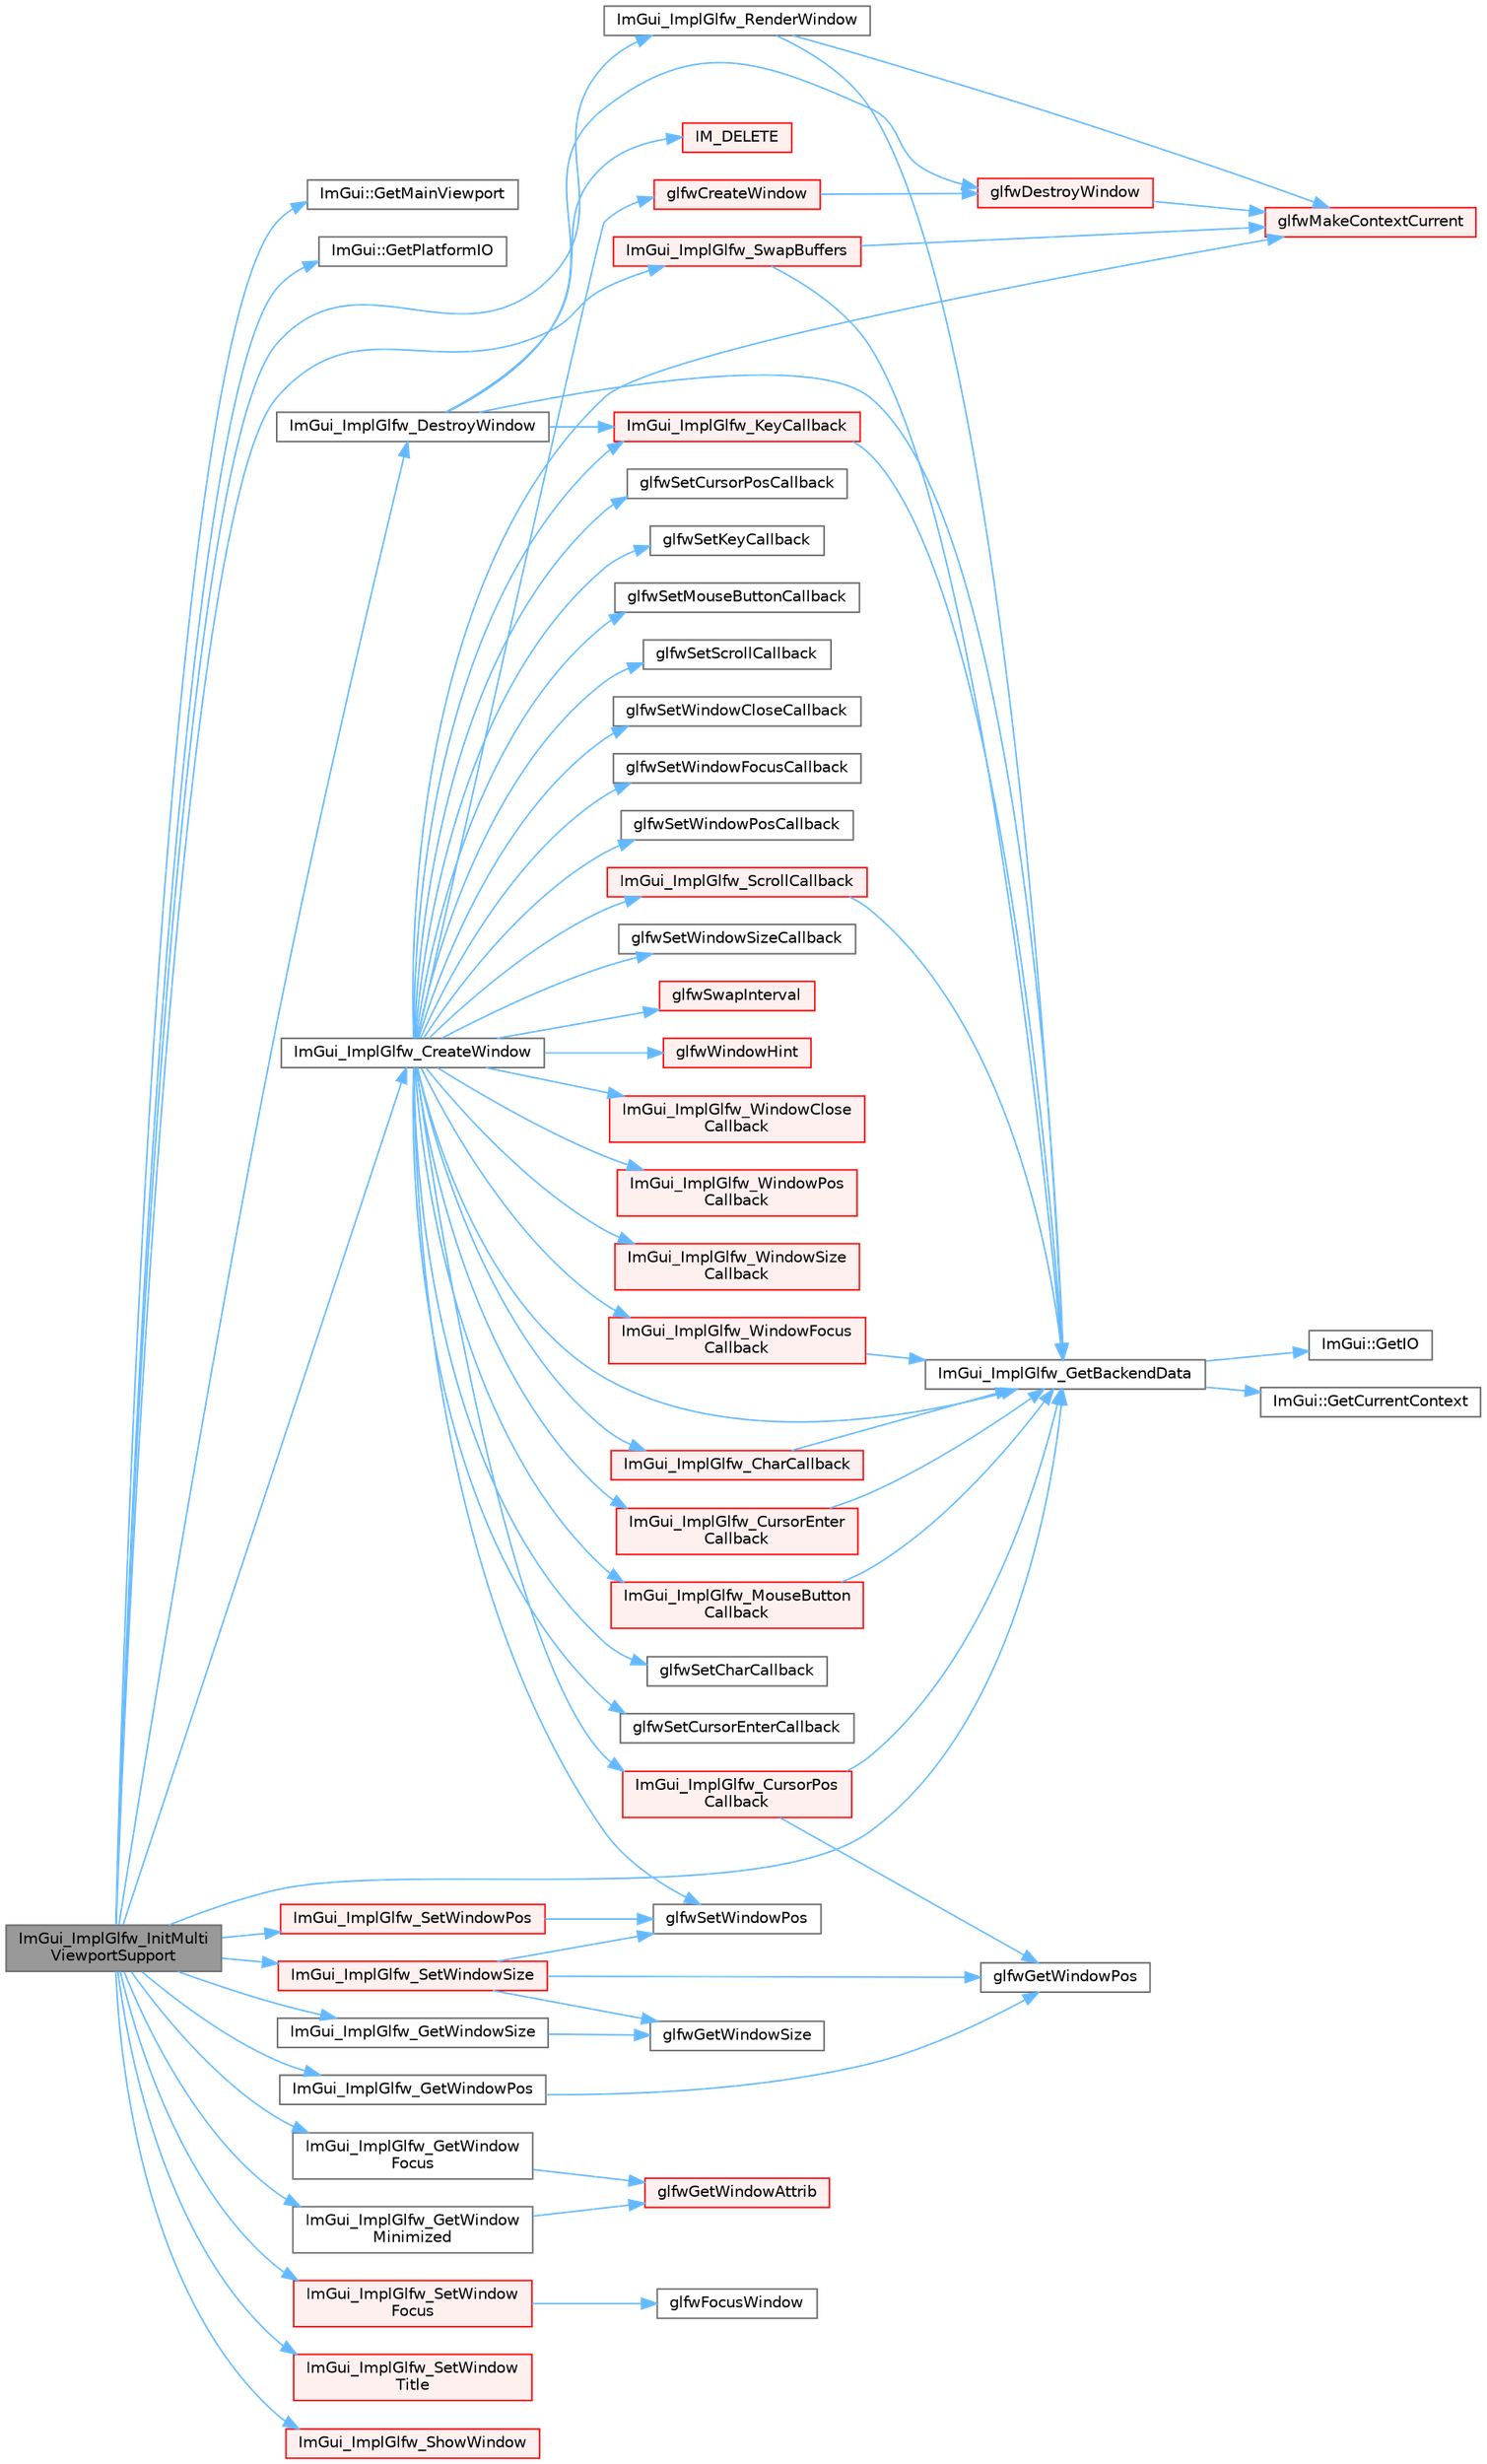 digraph "ImGui_ImplGlfw_InitMultiViewportSupport"
{
 // LATEX_PDF_SIZE
  bgcolor="transparent";
  edge [fontname=Helvetica,fontsize=10,labelfontname=Helvetica,labelfontsize=10];
  node [fontname=Helvetica,fontsize=10,shape=box,height=0.2,width=0.4];
  rankdir="LR";
  Node1 [id="Node000001",label="ImGui_ImplGlfw_InitMulti\lViewportSupport",height=0.2,width=0.4,color="gray40", fillcolor="grey60", style="filled", fontcolor="black",tooltip=" "];
  Node1 -> Node2 [id="edge1_Node000001_Node000002",color="steelblue1",style="solid",tooltip=" "];
  Node2 [id="Node000002",label="ImGui::GetMainViewport",height=0.2,width=0.4,color="grey40", fillcolor="white", style="filled",URL="$namespace_im_gui.html#a7bf620af1d66ee7d7b06701894d23e60",tooltip=" "];
  Node1 -> Node3 [id="edge2_Node000001_Node000003",color="steelblue1",style="solid",tooltip=" "];
  Node3 [id="Node000003",label="ImGui::GetPlatformIO",height=0.2,width=0.4,color="grey40", fillcolor="white", style="filled",URL="$namespace_im_gui.html#a3edc2b6129cbf1e8d247c6d03c344065",tooltip=" "];
  Node1 -> Node4 [id="edge3_Node000001_Node000004",color="steelblue1",style="solid",tooltip=" "];
  Node4 [id="Node000004",label="ImGui_ImplGlfw_CreateWindow",height=0.2,width=0.4,color="grey40", fillcolor="white", style="filled",URL="$imgui__impl__glfw_8cpp.html#a99d0a8bd036902b5e3be1d7a62a9faa3",tooltip=" "];
  Node4 -> Node5 [id="edge4_Node000004_Node000005",color="steelblue1",style="solid",tooltip=" "];
  Node5 [id="Node000005",label="glfwCreateWindow",height=0.2,width=0.4,color="red", fillcolor="#FFF0F0", style="filled",URL="$group__window.html#gaaccd00fafe81e2db94e8cdf55721e055",tooltip="Creates a window and its associated context."];
  Node5 -> Node14 [id="edge5_Node000005_Node000014",color="steelblue1",style="solid",tooltip=" "];
  Node14 [id="Node000014",label="glfwDestroyWindow",height=0.2,width=0.4,color="red", fillcolor="#FFF0F0", style="filled",URL="$group__window.html#ga806747476b7247d292be3711c323ea10",tooltip="Destroys the specified window and its context."];
  Node14 -> Node16 [id="edge6_Node000014_Node000016",color="steelblue1",style="solid",tooltip=" "];
  Node16 [id="Node000016",label="glfwMakeContextCurrent",height=0.2,width=0.4,color="red", fillcolor="#FFF0F0", style="filled",URL="$group__context.html#gafd76c93e15ec8b0b90506a9936a46185",tooltip="Makes the context of the specified window current for the calling thread."];
  Node4 -> Node16 [id="edge7_Node000004_Node000016",color="steelblue1",style="solid",tooltip=" "];
  Node4 -> Node17 [id="edge8_Node000004_Node000017",color="steelblue1",style="solid",tooltip=" "];
  Node17 [id="Node000017",label="glfwSetCharCallback",height=0.2,width=0.4,color="grey40", fillcolor="white", style="filled",URL="$group__input.html#gad3d7e6e3134fa034cc1604162579585e",tooltip="Sets the Unicode character callback."];
  Node4 -> Node18 [id="edge9_Node000004_Node000018",color="steelblue1",style="solid",tooltip=" "];
  Node18 [id="Node000018",label="glfwSetCursorEnterCallback",height=0.2,width=0.4,color="grey40", fillcolor="white", style="filled",URL="$group__input.html#gacdb3490e374c8bc08549c6f173ffa7c2",tooltip="Sets the cursor enter/leave callback."];
  Node4 -> Node19 [id="edge10_Node000004_Node000019",color="steelblue1",style="solid",tooltip=" "];
  Node19 [id="Node000019",label="glfwSetCursorPosCallback",height=0.2,width=0.4,color="grey40", fillcolor="white", style="filled",URL="$group__input.html#ga74124d0eff27040fd10e4df9e17d129c",tooltip="Sets the cursor position callback."];
  Node4 -> Node20 [id="edge11_Node000004_Node000020",color="steelblue1",style="solid",tooltip=" "];
  Node20 [id="Node000020",label="glfwSetKeyCallback",height=0.2,width=0.4,color="grey40", fillcolor="white", style="filled",URL="$group__input.html#gaa4cbcb81b939b8800e44cea971ddae47",tooltip="Sets the key callback."];
  Node4 -> Node21 [id="edge12_Node000004_Node000021",color="steelblue1",style="solid",tooltip=" "];
  Node21 [id="Node000021",label="glfwSetMouseButtonCallback",height=0.2,width=0.4,color="grey40", fillcolor="white", style="filled",URL="$group__input.html#gab8f17646f43cdca14e5095512618fdf6",tooltip="Sets the mouse button callback."];
  Node4 -> Node22 [id="edge13_Node000004_Node000022",color="steelblue1",style="solid",tooltip=" "];
  Node22 [id="Node000022",label="glfwSetScrollCallback",height=0.2,width=0.4,color="grey40", fillcolor="white", style="filled",URL="$group__input.html#gaa786b59f19ad8525d251cda8e0d7d29b",tooltip="Sets the scroll callback."];
  Node4 -> Node23 [id="edge14_Node000004_Node000023",color="steelblue1",style="solid",tooltip=" "];
  Node23 [id="Node000023",label="glfwSetWindowCloseCallback",height=0.2,width=0.4,color="grey40", fillcolor="white", style="filled",URL="$group__window.html#ga693d778815971a06e1a5a7bcdeff3d36",tooltip="Sets the close callback for the specified window."];
  Node4 -> Node24 [id="edge15_Node000004_Node000024",color="steelblue1",style="solid",tooltip=" "];
  Node24 [id="Node000024",label="glfwSetWindowFocusCallback",height=0.2,width=0.4,color="grey40", fillcolor="white", style="filled",URL="$group__window.html#gacce1c4dd273b5c4c60b05599f8725b4e",tooltip="Sets the focus callback for the specified window."];
  Node4 -> Node25 [id="edge16_Node000004_Node000025",color="steelblue1",style="solid",tooltip=" "];
  Node25 [id="Node000025",label="glfwSetWindowPos",height=0.2,width=0.4,color="grey40", fillcolor="white", style="filled",URL="$group__window.html#ga0dc8d880a0d87be16d3ea8114561f6f0",tooltip="Sets the position of the content area of the specified window."];
  Node4 -> Node26 [id="edge17_Node000004_Node000026",color="steelblue1",style="solid",tooltip=" "];
  Node26 [id="Node000026",label="glfwSetWindowPosCallback",height=0.2,width=0.4,color="grey40", fillcolor="white", style="filled",URL="$group__window.html#ga517b6e80b982efa06e9b8ca89d4a75a6",tooltip="Sets the position callback for the specified window."];
  Node4 -> Node27 [id="edge18_Node000004_Node000027",color="steelblue1",style="solid",tooltip=" "];
  Node27 [id="Node000027",label="glfwSetWindowSizeCallback",height=0.2,width=0.4,color="grey40", fillcolor="white", style="filled",URL="$group__window.html#gab0754f8d5c7c4d5cae2a9937a0e00bc5",tooltip="Sets the size callback for the specified window."];
  Node4 -> Node28 [id="edge19_Node000004_Node000028",color="steelblue1",style="solid",tooltip=" "];
  Node28 [id="Node000028",label="glfwSwapInterval",height=0.2,width=0.4,color="red", fillcolor="#FFF0F0", style="filled",URL="$group__context.html#ga12a595c06947cec4967c6e1f14210a8a",tooltip="Sets the swap interval for the current context."];
  Node4 -> Node29 [id="edge20_Node000004_Node000029",color="steelblue1",style="solid",tooltip=" "];
  Node29 [id="Node000029",label="glfwWindowHint",height=0.2,width=0.4,color="red", fillcolor="#FFF0F0", style="filled",URL="$group__window.html#ga69c40728499720bef8a49aa925ea0efa",tooltip="Sets the specified window hint to the desired value."];
  Node4 -> Node30 [id="edge21_Node000004_Node000030",color="steelblue1",style="solid",tooltip=" "];
  Node30 [id="Node000030",label="ImGui_ImplGlfw_CharCallback",height=0.2,width=0.4,color="red", fillcolor="#FFF0F0", style="filled",URL="$imgui__impl__glfw_8cpp.html#afe604d459cc5c4a173ce9e331af6735b",tooltip=" "];
  Node30 -> Node33 [id="edge22_Node000030_Node000033",color="steelblue1",style="solid",tooltip=" "];
  Node33 [id="Node000033",label="ImGui_ImplGlfw_GetBackendData",height=0.2,width=0.4,color="grey40", fillcolor="white", style="filled",URL="$imgui__impl__glfw_8cpp.html#a42131482f4e35e879c2d58d5c1c9eb8f",tooltip=" "];
  Node33 -> Node34 [id="edge23_Node000033_Node000034",color="steelblue1",style="solid",tooltip=" "];
  Node34 [id="Node000034",label="ImGui::GetCurrentContext",height=0.2,width=0.4,color="grey40", fillcolor="white", style="filled",URL="$namespace_im_gui.html#af557a6de5538099a0f6047eb994bbf42",tooltip=" "];
  Node33 -> Node35 [id="edge24_Node000033_Node000035",color="steelblue1",style="solid",tooltip=" "];
  Node35 [id="Node000035",label="ImGui::GetIO",height=0.2,width=0.4,color="grey40", fillcolor="white", style="filled",URL="$namespace_im_gui.html#a7dea7d0530868f078324f14a308f0c3c",tooltip=" "];
  Node4 -> Node37 [id="edge25_Node000004_Node000037",color="steelblue1",style="solid",tooltip=" "];
  Node37 [id="Node000037",label="ImGui_ImplGlfw_CursorEnter\lCallback",height=0.2,width=0.4,color="red", fillcolor="#FFF0F0", style="filled",URL="$imgui__impl__glfw_8cpp.html#a36cddf1dc9af69c03ea52450a32d3818",tooltip=" "];
  Node37 -> Node33 [id="edge26_Node000037_Node000033",color="steelblue1",style="solid",tooltip=" "];
  Node4 -> Node41 [id="edge27_Node000004_Node000041",color="steelblue1",style="solid",tooltip=" "];
  Node41 [id="Node000041",label="ImGui_ImplGlfw_CursorPos\lCallback",height=0.2,width=0.4,color="red", fillcolor="#FFF0F0", style="filled",URL="$imgui__impl__glfw_8cpp.html#aff2e41a5905ff393a8c6a458809f8c8e",tooltip=" "];
  Node41 -> Node42 [id="edge28_Node000041_Node000042",color="steelblue1",style="solid",tooltip=" "];
  Node42 [id="Node000042",label="glfwGetWindowPos",height=0.2,width=0.4,color="grey40", fillcolor="white", style="filled",URL="$group__window.html#ga0076a8591ef7494d359730cf2250b45b",tooltip="Retrieves the position of the content area of the specified window."];
  Node41 -> Node33 [id="edge29_Node000041_Node000033",color="steelblue1",style="solid",tooltip=" "];
  Node4 -> Node33 [id="edge30_Node000004_Node000033",color="steelblue1",style="solid",tooltip=" "];
  Node4 -> Node43 [id="edge31_Node000004_Node000043",color="steelblue1",style="solid",tooltip=" "];
  Node43 [id="Node000043",label="ImGui_ImplGlfw_KeyCallback",height=0.2,width=0.4,color="red", fillcolor="#FFF0F0", style="filled",URL="$imgui__impl__glfw_8cpp.html#a66afe6468f3645befeb50a75f82b5efc",tooltip=" "];
  Node43 -> Node33 [id="edge32_Node000043_Node000033",color="steelblue1",style="solid",tooltip=" "];
  Node4 -> Node64 [id="edge33_Node000004_Node000064",color="steelblue1",style="solid",tooltip=" "];
  Node64 [id="Node000064",label="ImGui_ImplGlfw_MouseButton\lCallback",height=0.2,width=0.4,color="red", fillcolor="#FFF0F0", style="filled",URL="$imgui__impl__glfw_8cpp.html#a075e351f00b5c13086cacb05b5b6ee08",tooltip=" "];
  Node64 -> Node33 [id="edge34_Node000064_Node000033",color="steelblue1",style="solid",tooltip=" "];
  Node4 -> Node66 [id="edge35_Node000004_Node000066",color="steelblue1",style="solid",tooltip=" "];
  Node66 [id="Node000066",label="ImGui_ImplGlfw_ScrollCallback",height=0.2,width=0.4,color="red", fillcolor="#FFF0F0", style="filled",URL="$imgui__impl__glfw_8cpp.html#a59c26c674cfd04975ac49c7d83339113",tooltip=" "];
  Node66 -> Node33 [id="edge36_Node000066_Node000033",color="steelblue1",style="solid",tooltip=" "];
  Node4 -> Node68 [id="edge37_Node000004_Node000068",color="steelblue1",style="solid",tooltip=" "];
  Node68 [id="Node000068",label="ImGui_ImplGlfw_WindowClose\lCallback",height=0.2,width=0.4,color="red", fillcolor="#FFF0F0", style="filled",URL="$imgui__impl__glfw_8cpp.html#a878179c4f34513281e97f31800940e0d",tooltip=" "];
  Node4 -> Node70 [id="edge38_Node000004_Node000070",color="steelblue1",style="solid",tooltip=" "];
  Node70 [id="Node000070",label="ImGui_ImplGlfw_WindowFocus\lCallback",height=0.2,width=0.4,color="red", fillcolor="#FFF0F0", style="filled",URL="$imgui__impl__glfw_8cpp.html#a64954a853e7f22592743e177b29780d6",tooltip=" "];
  Node70 -> Node33 [id="edge39_Node000070_Node000033",color="steelblue1",style="solid",tooltip=" "];
  Node4 -> Node72 [id="edge40_Node000004_Node000072",color="steelblue1",style="solid",tooltip=" "];
  Node72 [id="Node000072",label="ImGui_ImplGlfw_WindowPos\lCallback",height=0.2,width=0.4,color="red", fillcolor="#FFF0F0", style="filled",URL="$imgui__impl__glfw_8cpp.html#a94a9c4f9bf2563258c19278b0f85935f",tooltip=" "];
  Node4 -> Node74 [id="edge41_Node000004_Node000074",color="steelblue1",style="solid",tooltip=" "];
  Node74 [id="Node000074",label="ImGui_ImplGlfw_WindowSize\lCallback",height=0.2,width=0.4,color="red", fillcolor="#FFF0F0", style="filled",URL="$imgui__impl__glfw_8cpp.html#a047d5b36092503e45c9ea56f7064e577",tooltip=" "];
  Node1 -> Node75 [id="edge42_Node000001_Node000075",color="steelblue1",style="solid",tooltip=" "];
  Node75 [id="Node000075",label="ImGui_ImplGlfw_DestroyWindow",height=0.2,width=0.4,color="grey40", fillcolor="white", style="filled",URL="$imgui__impl__glfw_8cpp.html#a391d5f74587f2f0ef91bbdf5a9f175bb",tooltip=" "];
  Node75 -> Node14 [id="edge43_Node000075_Node000014",color="steelblue1",style="solid",tooltip=" "];
  Node75 -> Node76 [id="edge44_Node000075_Node000076",color="steelblue1",style="solid",tooltip=" "];
  Node76 [id="Node000076",label="IM_DELETE",height=0.2,width=0.4,color="red", fillcolor="#FFF0F0", style="filled",URL="$imgui_8h.html#a3c856832c3fe1da8767a9353da3707e1",tooltip=" "];
  Node75 -> Node33 [id="edge45_Node000075_Node000033",color="steelblue1",style="solid",tooltip=" "];
  Node75 -> Node43 [id="edge46_Node000075_Node000043",color="steelblue1",style="solid",tooltip=" "];
  Node1 -> Node33 [id="edge47_Node000001_Node000033",color="steelblue1",style="solid",tooltip=" "];
  Node1 -> Node83 [id="edge48_Node000001_Node000083",color="steelblue1",style="solid",tooltip=" "];
  Node83 [id="Node000083",label="ImGui_ImplGlfw_GetWindow\lFocus",height=0.2,width=0.4,color="grey40", fillcolor="white", style="filled",URL="$imgui__impl__glfw_8cpp.html#a00326a65168e7d3c618be818f5e56557",tooltip=" "];
  Node83 -> Node84 [id="edge49_Node000083_Node000084",color="steelblue1",style="solid",tooltip=" "];
  Node84 [id="Node000084",label="glfwGetWindowAttrib",height=0.2,width=0.4,color="red", fillcolor="#FFF0F0", style="filled",URL="$group__window.html#ga1bb0c7e100418e284dbb800789c63d40",tooltip="Returns an attribute of the specified window."];
  Node1 -> Node85 [id="edge50_Node000001_Node000085",color="steelblue1",style="solid",tooltip=" "];
  Node85 [id="Node000085",label="ImGui_ImplGlfw_GetWindow\lMinimized",height=0.2,width=0.4,color="grey40", fillcolor="white", style="filled",URL="$imgui__impl__glfw_8cpp.html#a960fe33da45b42005b96e516e6cfa4ba",tooltip=" "];
  Node85 -> Node84 [id="edge51_Node000085_Node000084",color="steelblue1",style="solid",tooltip=" "];
  Node1 -> Node86 [id="edge52_Node000001_Node000086",color="steelblue1",style="solid",tooltip=" "];
  Node86 [id="Node000086",label="ImGui_ImplGlfw_GetWindowPos",height=0.2,width=0.4,color="grey40", fillcolor="white", style="filled",URL="$imgui__impl__glfw_8cpp.html#a892f556f5f1ae006db33e4969db34c2d",tooltip=" "];
  Node86 -> Node42 [id="edge53_Node000086_Node000042",color="steelblue1",style="solid",tooltip=" "];
  Node1 -> Node87 [id="edge54_Node000001_Node000087",color="steelblue1",style="solid",tooltip=" "];
  Node87 [id="Node000087",label="ImGui_ImplGlfw_GetWindowSize",height=0.2,width=0.4,color="grey40", fillcolor="white", style="filled",URL="$imgui__impl__glfw_8cpp.html#ace904de74abbf3d8ec0065f4f0c2728b",tooltip=" "];
  Node87 -> Node88 [id="edge55_Node000087_Node000088",color="steelblue1",style="solid",tooltip=" "];
  Node88 [id="Node000088",label="glfwGetWindowSize",height=0.2,width=0.4,color="grey40", fillcolor="white", style="filled",URL="$group__window.html#ga7feb769ebb3f3d21579b5a3fb07be76e",tooltip="Retrieves the size of the content area of the specified window."];
  Node1 -> Node89 [id="edge56_Node000001_Node000089",color="steelblue1",style="solid",tooltip=" "];
  Node89 [id="Node000089",label="ImGui_ImplGlfw_RenderWindow",height=0.2,width=0.4,color="grey40", fillcolor="white", style="filled",URL="$imgui__impl__glfw_8cpp.html#ab98ebdd587b41b04df5d3ee69608fbef",tooltip=" "];
  Node89 -> Node16 [id="edge57_Node000089_Node000016",color="steelblue1",style="solid",tooltip=" "];
  Node89 -> Node33 [id="edge58_Node000089_Node000033",color="steelblue1",style="solid",tooltip=" "];
  Node1 -> Node90 [id="edge59_Node000001_Node000090",color="steelblue1",style="solid",tooltip=" "];
  Node90 [id="Node000090",label="ImGui_ImplGlfw_SetWindow\lFocus",height=0.2,width=0.4,color="red", fillcolor="#FFF0F0", style="filled",URL="$imgui__impl__glfw_8cpp.html#ae0ae57d4455bda09d8ed2a4c1ed3bbea",tooltip=" "];
  Node90 -> Node91 [id="edge60_Node000090_Node000091",color="steelblue1",style="solid",tooltip=" "];
  Node91 [id="Node000091",label="glfwFocusWindow",height=0.2,width=0.4,color="grey40", fillcolor="white", style="filled",URL="$group__window.html#ga0da0e3daaa2d100f44a115c09077b510",tooltip="Brings the specified window to front and sets input focus."];
  Node1 -> Node92 [id="edge61_Node000001_Node000092",color="steelblue1",style="solid",tooltip=" "];
  Node92 [id="Node000092",label="ImGui_ImplGlfw_SetWindowPos",height=0.2,width=0.4,color="red", fillcolor="#FFF0F0", style="filled",URL="$imgui__impl__glfw_8cpp.html#a2b8ade5b83e80fc75fd43b6a75754f7b",tooltip=" "];
  Node92 -> Node25 [id="edge62_Node000092_Node000025",color="steelblue1",style="solid",tooltip=" "];
  Node1 -> Node93 [id="edge63_Node000001_Node000093",color="steelblue1",style="solid",tooltip=" "];
  Node93 [id="Node000093",label="ImGui_ImplGlfw_SetWindowSize",height=0.2,width=0.4,color="red", fillcolor="#FFF0F0", style="filled",URL="$imgui__impl__glfw_8cpp.html#a1913c93038f06d9339e8bcb3eded8b78",tooltip=" "];
  Node93 -> Node42 [id="edge64_Node000093_Node000042",color="steelblue1",style="solid",tooltip=" "];
  Node93 -> Node88 [id="edge65_Node000093_Node000088",color="steelblue1",style="solid",tooltip=" "];
  Node93 -> Node25 [id="edge66_Node000093_Node000025",color="steelblue1",style="solid",tooltip=" "];
  Node1 -> Node95 [id="edge67_Node000001_Node000095",color="steelblue1",style="solid",tooltip=" "];
  Node95 [id="Node000095",label="ImGui_ImplGlfw_SetWindow\lTitle",height=0.2,width=0.4,color="red", fillcolor="#FFF0F0", style="filled",URL="$imgui__impl__glfw_8cpp.html#ac9f34a7711fdf271d2319ee0db897468",tooltip=" "];
  Node1 -> Node97 [id="edge68_Node000001_Node000097",color="steelblue1",style="solid",tooltip=" "];
  Node97 [id="Node000097",label="ImGui_ImplGlfw_ShowWindow",height=0.2,width=0.4,color="red", fillcolor="#FFF0F0", style="filled",URL="$imgui__impl__glfw_8cpp.html#af8a4b0fa4961e4408d7f010c51a076e8",tooltip=" "];
  Node1 -> Node99 [id="edge69_Node000001_Node000099",color="steelblue1",style="solid",tooltip=" "];
  Node99 [id="Node000099",label="ImGui_ImplGlfw_SwapBuffers",height=0.2,width=0.4,color="red", fillcolor="#FFF0F0", style="filled",URL="$imgui__impl__glfw_8cpp.html#a70e260b45792df18373f3447c104721e",tooltip=" "];
  Node99 -> Node16 [id="edge70_Node000099_Node000016",color="steelblue1",style="solid",tooltip=" "];
  Node99 -> Node33 [id="edge71_Node000099_Node000033",color="steelblue1",style="solid",tooltip=" "];
}
